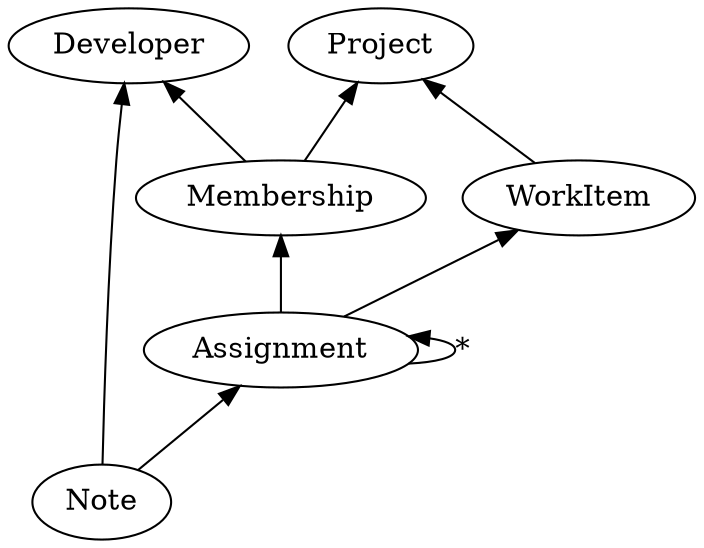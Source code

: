 digraph "workitem" {

rankdir=BT
Membership->Developer
Membership->Project

WorkItem->Project

Assignment->Membership
Assignment->WorkItem
Assignment->Assignment [label="*"]

Note->Developer
Note->Assignment

}